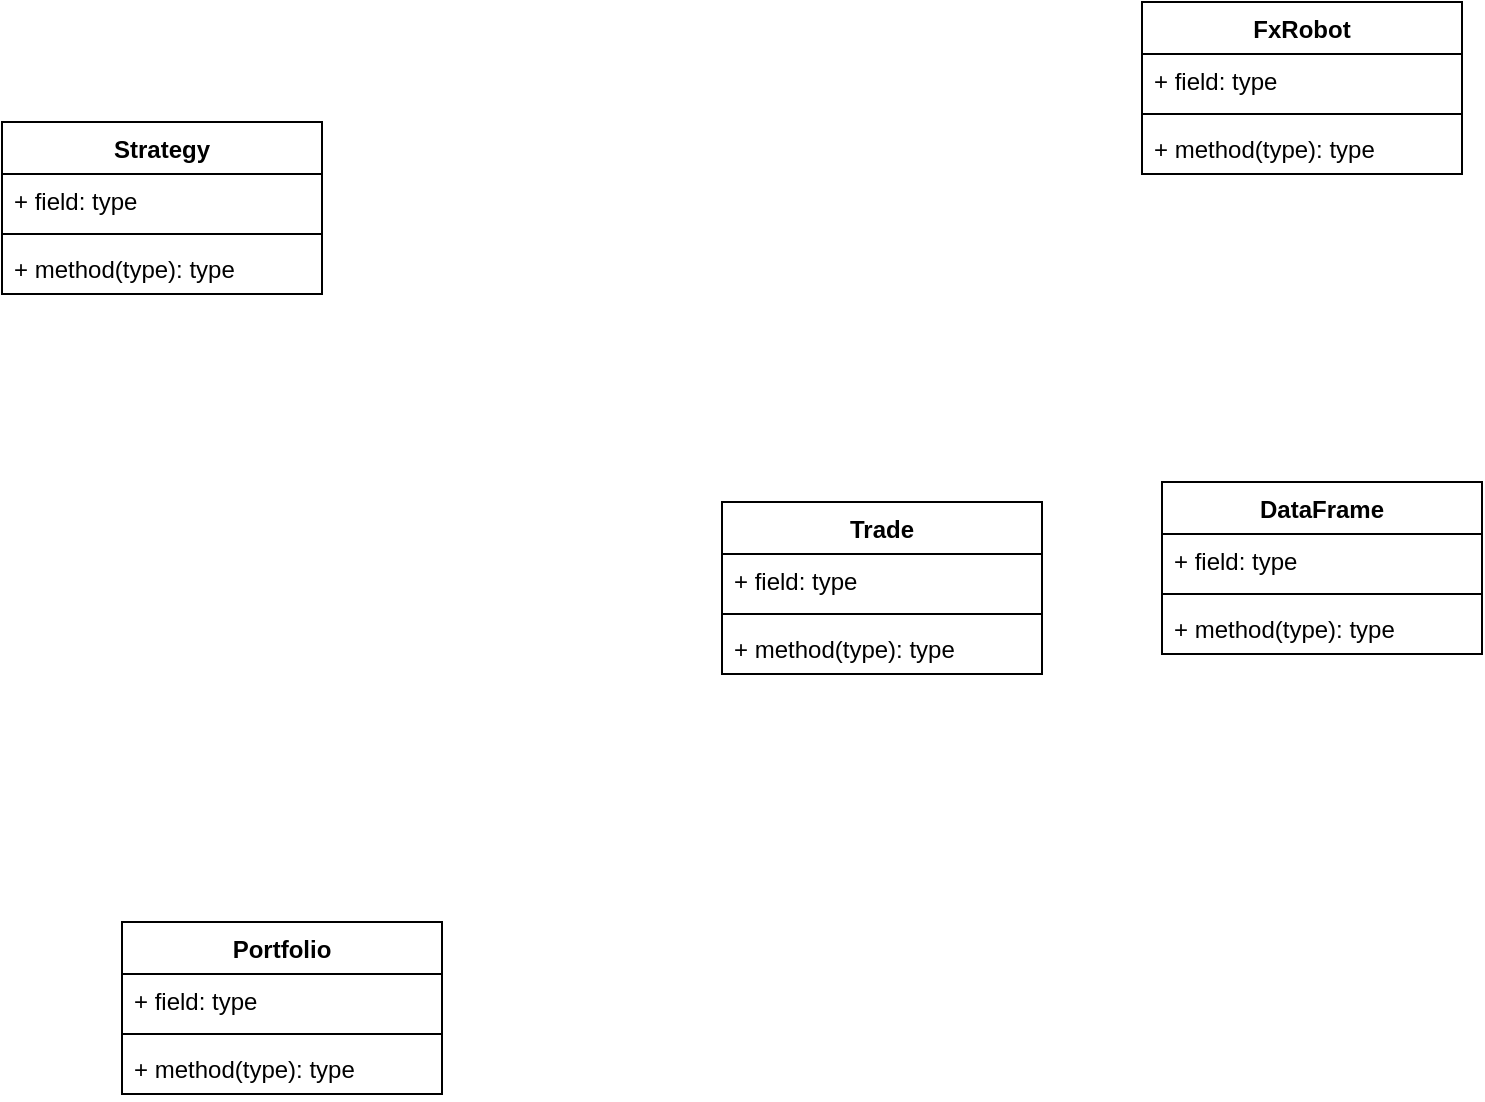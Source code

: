 <mxfile version="14.6.3" type="device"><diagram id="fWVX59u3NNo6TBqP5C3b" name="Page-1"><mxGraphModel dx="1038" dy="580" grid="1" gridSize="10" guides="1" tooltips="1" connect="1" arrows="1" fold="1" page="1" pageScale="1" pageWidth="827" pageHeight="1169" math="0" shadow="0"><root><mxCell id="0"/><mxCell id="1" parent="0"/><mxCell id="oXITNmE-vTWSpLLzR4um-1" value="FxRobot" style="swimlane;fontStyle=1;align=center;verticalAlign=top;childLayout=stackLayout;horizontal=1;startSize=26;horizontalStack=0;resizeParent=1;resizeParentMax=0;resizeLast=0;collapsible=1;marginBottom=0;" parent="1" vertex="1"><mxGeometry x="600" y="10" width="160" height="86" as="geometry"/></mxCell><mxCell id="oXITNmE-vTWSpLLzR4um-2" value="+ field: type" style="text;strokeColor=none;fillColor=none;align=left;verticalAlign=top;spacingLeft=4;spacingRight=4;overflow=hidden;rotatable=0;points=[[0,0.5],[1,0.5]];portConstraint=eastwest;" parent="oXITNmE-vTWSpLLzR4um-1" vertex="1"><mxGeometry y="26" width="160" height="26" as="geometry"/></mxCell><mxCell id="oXITNmE-vTWSpLLzR4um-3" value="" style="line;strokeWidth=1;fillColor=none;align=left;verticalAlign=middle;spacingTop=-1;spacingLeft=3;spacingRight=3;rotatable=0;labelPosition=right;points=[];portConstraint=eastwest;" parent="oXITNmE-vTWSpLLzR4um-1" vertex="1"><mxGeometry y="52" width="160" height="8" as="geometry"/></mxCell><mxCell id="oXITNmE-vTWSpLLzR4um-4" value="+ method(type): type" style="text;strokeColor=none;fillColor=none;align=left;verticalAlign=top;spacingLeft=4;spacingRight=4;overflow=hidden;rotatable=0;points=[[0,0.5],[1,0.5]];portConstraint=eastwest;" parent="oXITNmE-vTWSpLLzR4um-1" vertex="1"><mxGeometry y="60" width="160" height="26" as="geometry"/></mxCell><mxCell id="oXITNmE-vTWSpLLzR4um-5" value="Strategy" style="swimlane;fontStyle=1;align=center;verticalAlign=top;childLayout=stackLayout;horizontal=1;startSize=26;horizontalStack=0;resizeParent=1;resizeParentMax=0;resizeLast=0;collapsible=1;marginBottom=0;" parent="1" vertex="1"><mxGeometry x="30" y="70" width="160" height="86" as="geometry"/></mxCell><mxCell id="oXITNmE-vTWSpLLzR4um-6" value="+ field: type" style="text;strokeColor=none;fillColor=none;align=left;verticalAlign=top;spacingLeft=4;spacingRight=4;overflow=hidden;rotatable=0;points=[[0,0.5],[1,0.5]];portConstraint=eastwest;" parent="oXITNmE-vTWSpLLzR4um-5" vertex="1"><mxGeometry y="26" width="160" height="26" as="geometry"/></mxCell><mxCell id="oXITNmE-vTWSpLLzR4um-7" value="" style="line;strokeWidth=1;fillColor=none;align=left;verticalAlign=middle;spacingTop=-1;spacingLeft=3;spacingRight=3;rotatable=0;labelPosition=right;points=[];portConstraint=eastwest;" parent="oXITNmE-vTWSpLLzR4um-5" vertex="1"><mxGeometry y="52" width="160" height="8" as="geometry"/></mxCell><mxCell id="oXITNmE-vTWSpLLzR4um-8" value="+ method(type): type" style="text;strokeColor=none;fillColor=none;align=left;verticalAlign=top;spacingLeft=4;spacingRight=4;overflow=hidden;rotatable=0;points=[[0,0.5],[1,0.5]];portConstraint=eastwest;" parent="oXITNmE-vTWSpLLzR4um-5" vertex="1"><mxGeometry y="60" width="160" height="26" as="geometry"/></mxCell><mxCell id="oXITNmE-vTWSpLLzR4um-9" value="Portfolio" style="swimlane;fontStyle=1;align=center;verticalAlign=top;childLayout=stackLayout;horizontal=1;startSize=26;horizontalStack=0;resizeParent=1;resizeParentMax=0;resizeLast=0;collapsible=1;marginBottom=0;" parent="1" vertex="1"><mxGeometry x="90" y="470" width="160" height="86" as="geometry"/></mxCell><mxCell id="oXITNmE-vTWSpLLzR4um-10" value="+ field: type" style="text;strokeColor=none;fillColor=none;align=left;verticalAlign=top;spacingLeft=4;spacingRight=4;overflow=hidden;rotatable=0;points=[[0,0.5],[1,0.5]];portConstraint=eastwest;" parent="oXITNmE-vTWSpLLzR4um-9" vertex="1"><mxGeometry y="26" width="160" height="26" as="geometry"/></mxCell><mxCell id="oXITNmE-vTWSpLLzR4um-11" value="" style="line;strokeWidth=1;fillColor=none;align=left;verticalAlign=middle;spacingTop=-1;spacingLeft=3;spacingRight=3;rotatable=0;labelPosition=right;points=[];portConstraint=eastwest;" parent="oXITNmE-vTWSpLLzR4um-9" vertex="1"><mxGeometry y="52" width="160" height="8" as="geometry"/></mxCell><mxCell id="oXITNmE-vTWSpLLzR4um-12" value="+ method(type): type" style="text;strokeColor=none;fillColor=none;align=left;verticalAlign=top;spacingLeft=4;spacingRight=4;overflow=hidden;rotatable=0;points=[[0,0.5],[1,0.5]];portConstraint=eastwest;" parent="oXITNmE-vTWSpLLzR4um-9" vertex="1"><mxGeometry y="60" width="160" height="26" as="geometry"/></mxCell><mxCell id="xx4cZlLoBb7Gv55mrlsS-1" value="DataFrame" style="swimlane;fontStyle=1;align=center;verticalAlign=top;childLayout=stackLayout;horizontal=1;startSize=26;horizontalStack=0;resizeParent=1;resizeParentMax=0;resizeLast=0;collapsible=1;marginBottom=0;" vertex="1" parent="1"><mxGeometry x="610" y="250" width="160" height="86" as="geometry"/></mxCell><mxCell id="xx4cZlLoBb7Gv55mrlsS-2" value="+ field: type" style="text;strokeColor=none;fillColor=none;align=left;verticalAlign=top;spacingLeft=4;spacingRight=4;overflow=hidden;rotatable=0;points=[[0,0.5],[1,0.5]];portConstraint=eastwest;" vertex="1" parent="xx4cZlLoBb7Gv55mrlsS-1"><mxGeometry y="26" width="160" height="26" as="geometry"/></mxCell><mxCell id="xx4cZlLoBb7Gv55mrlsS-3" value="" style="line;strokeWidth=1;fillColor=none;align=left;verticalAlign=middle;spacingTop=-1;spacingLeft=3;spacingRight=3;rotatable=0;labelPosition=right;points=[];portConstraint=eastwest;" vertex="1" parent="xx4cZlLoBb7Gv55mrlsS-1"><mxGeometry y="52" width="160" height="8" as="geometry"/></mxCell><mxCell id="xx4cZlLoBb7Gv55mrlsS-4" value="+ method(type): type" style="text;strokeColor=none;fillColor=none;align=left;verticalAlign=top;spacingLeft=4;spacingRight=4;overflow=hidden;rotatable=0;points=[[0,0.5],[1,0.5]];portConstraint=eastwest;" vertex="1" parent="xx4cZlLoBb7Gv55mrlsS-1"><mxGeometry y="60" width="160" height="26" as="geometry"/></mxCell><mxCell id="xx4cZlLoBb7Gv55mrlsS-5" value="Trade" style="swimlane;fontStyle=1;align=center;verticalAlign=top;childLayout=stackLayout;horizontal=1;startSize=26;horizontalStack=0;resizeParent=1;resizeParentMax=0;resizeLast=0;collapsible=1;marginBottom=0;" vertex="1" parent="1"><mxGeometry x="390" y="260" width="160" height="86" as="geometry"/></mxCell><mxCell id="xx4cZlLoBb7Gv55mrlsS-6" value="+ field: type" style="text;strokeColor=none;fillColor=none;align=left;verticalAlign=top;spacingLeft=4;spacingRight=4;overflow=hidden;rotatable=0;points=[[0,0.5],[1,0.5]];portConstraint=eastwest;" vertex="1" parent="xx4cZlLoBb7Gv55mrlsS-5"><mxGeometry y="26" width="160" height="26" as="geometry"/></mxCell><mxCell id="xx4cZlLoBb7Gv55mrlsS-7" value="" style="line;strokeWidth=1;fillColor=none;align=left;verticalAlign=middle;spacingTop=-1;spacingLeft=3;spacingRight=3;rotatable=0;labelPosition=right;points=[];portConstraint=eastwest;" vertex="1" parent="xx4cZlLoBb7Gv55mrlsS-5"><mxGeometry y="52" width="160" height="8" as="geometry"/></mxCell><mxCell id="xx4cZlLoBb7Gv55mrlsS-8" value="+ method(type): type" style="text;strokeColor=none;fillColor=none;align=left;verticalAlign=top;spacingLeft=4;spacingRight=4;overflow=hidden;rotatable=0;points=[[0,0.5],[1,0.5]];portConstraint=eastwest;" vertex="1" parent="xx4cZlLoBb7Gv55mrlsS-5"><mxGeometry y="60" width="160" height="26" as="geometry"/></mxCell></root></mxGraphModel></diagram></mxfile>